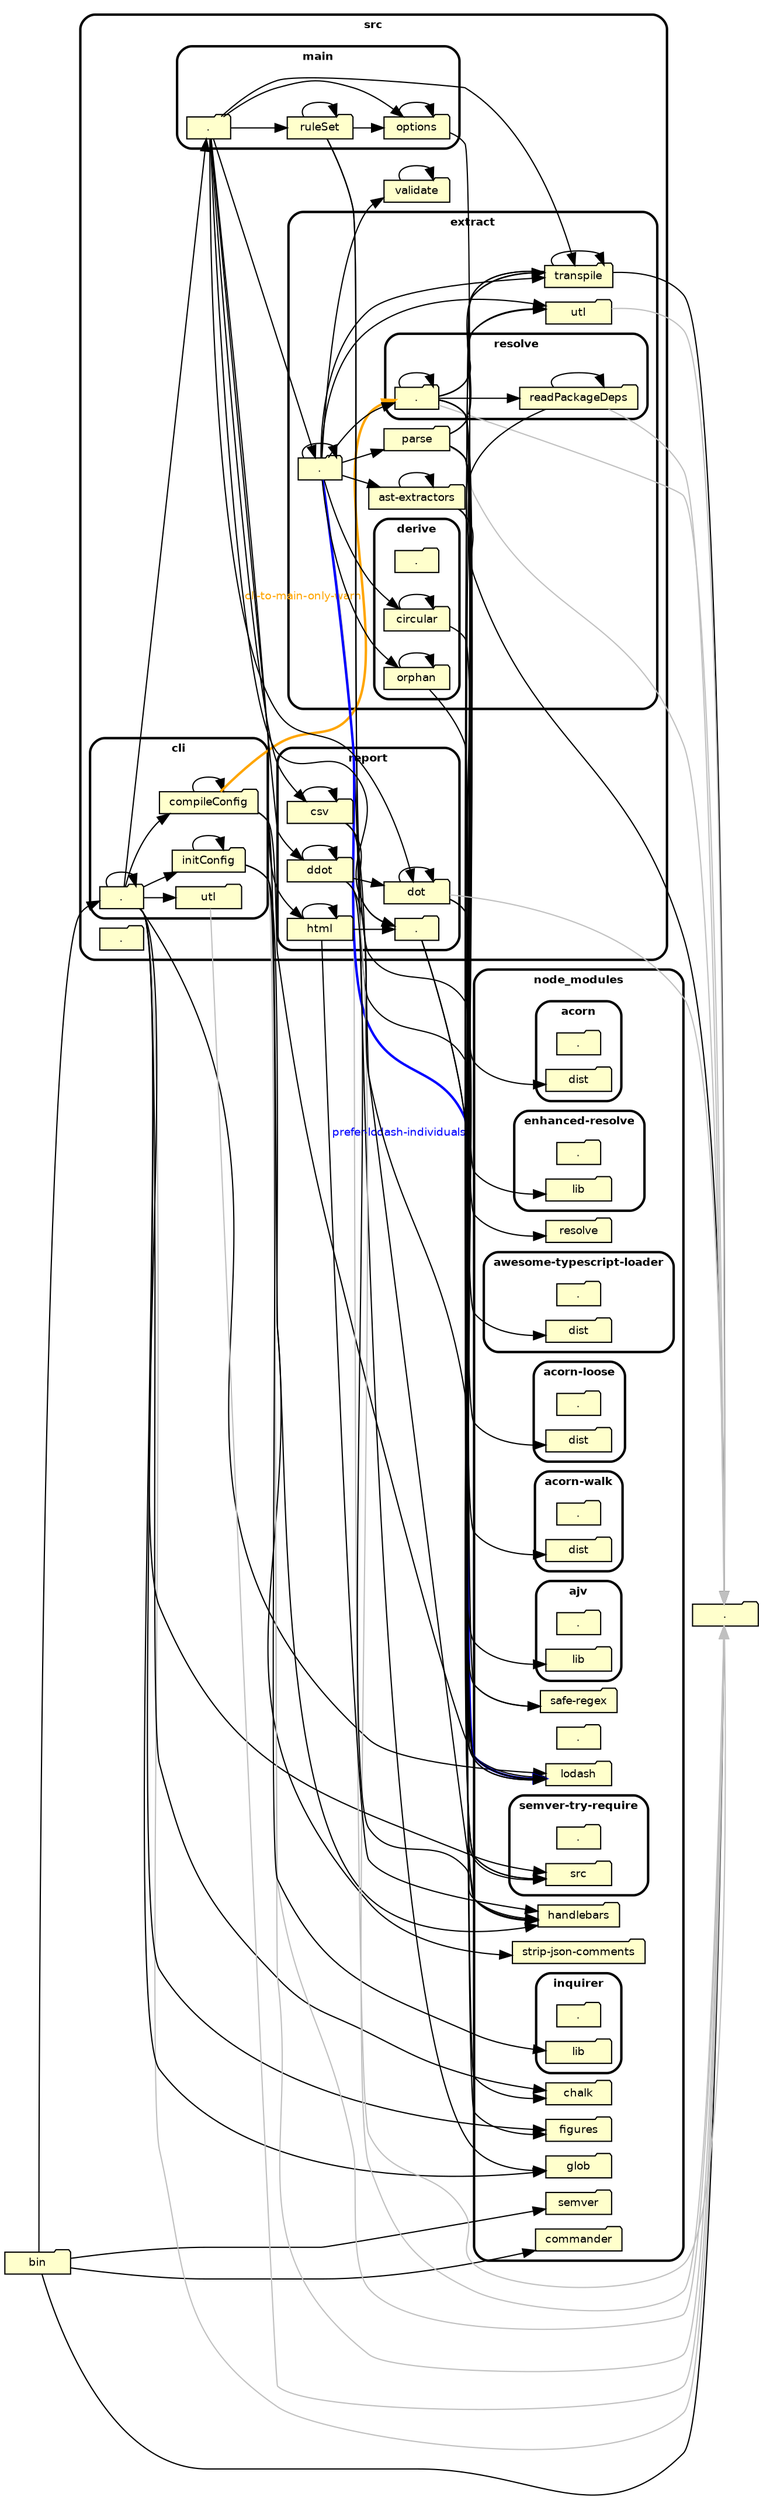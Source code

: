 digraph "dependency-cruiser output"{
    ordering=out
    rankdir=LR
    splines=true
    overlap=true
    nodesep=0.16
    ranksep=0.18
    fontname="Helvetica-bold"
    fontsize=9
    style="rounded,bold"
    compound=true
    node [shape=folder style="rounded, filled" fillcolor="#ffffcc" height=0.2 fontname=Helvetica fontsize=9]
    edge [color=black arrowhead=normal fontname=Helvetica fontsize=9]

    "." [label="." ]
    "bin" [label="bin" ]
    subgraph "cluster_node_modules" {label="node_modules" "node_modules" [label="." width="0.5"] subgraph "cluster_node_modules/acorn-loose" {label="acorn-loose" "node_modules/acorn-loose" [label="." width="0.5"] "node_modules/acorn-loose/dist" [label="dist" shape="folder" ] } }
    subgraph "cluster_node_modules" {label="node_modules" "node_modules" [label="." width="0.5"] subgraph "cluster_node_modules/acorn-walk" {label="acorn-walk" "node_modules/acorn-walk" [label="." width="0.5"] "node_modules/acorn-walk/dist" [label="dist" shape="folder" ] } }
    subgraph "cluster_node_modules" {label="node_modules" "node_modules" [label="." width="0.5"] subgraph "cluster_node_modules/acorn" {label="acorn" "node_modules/acorn" [label="." width="0.5"] "node_modules/acorn/dist" [label="dist" shape="folder" ] } }
    subgraph "cluster_node_modules" {label="node_modules" "node_modules" [label="." width="0.5"] subgraph "cluster_node_modules/ajv" {label="ajv" "node_modules/ajv" [label="." width="0.5"] "node_modules/ajv/lib" [label="lib" shape="folder" ] } }
    subgraph "cluster_node_modules" {label="node_modules" "node_modules" [label="." width="0.5"] subgraph "cluster_node_modules/awesome-typescript-loader" {label="awesome-typescript-loader" "node_modules/awesome-typescript-loader" [label="." width="0.5"] "node_modules/awesome-typescript-loader/dist" [label="dist" shape="folder" ] } }
    subgraph "cluster_node_modules" {label="node_modules" "node_modules" [label="." width="0.5"] "node_modules/chalk" [label="chalk" shape="folder" ] }
    subgraph "cluster_node_modules" {label="node_modules" "node_modules" [label="." width="0.5"] "node_modules/commander" [label="commander" shape="folder" ] }
    subgraph "cluster_node_modules" {label="node_modules" "node_modules" [label="." width="0.5"] subgraph "cluster_node_modules/enhanced-resolve" {label="enhanced-resolve" "node_modules/enhanced-resolve" [label="." width="0.5"] "node_modules/enhanced-resolve/lib" [label="lib" shape="folder" ] } }
    subgraph "cluster_node_modules" {label="node_modules" "node_modules" [label="." width="0.5"] "node_modules/figures" [label="figures" shape="folder" ] }
    subgraph "cluster_node_modules" {label="node_modules" "node_modules" [label="." width="0.5"] "node_modules/glob" [label="glob" shape="folder" ] }
    subgraph "cluster_node_modules" {label="node_modules" "node_modules" [label="." width="0.5"] "node_modules/handlebars" [label="handlebars" shape="folder" ] }
    subgraph "cluster_node_modules" {label="node_modules" "node_modules" [label="." width="0.5"] subgraph "cluster_node_modules/inquirer" {label="inquirer" "node_modules/inquirer" [label="." width="0.5"] "node_modules/inquirer/lib" [label="lib" shape="folder" ] } }
    subgraph "cluster_node_modules" {label="node_modules" "node_modules" [label="." width="0.5"] "node_modules/lodash" [label="lodash" shape="folder" ] }
    subgraph "cluster_node_modules" {label="node_modules" "node_modules" [label="." width="0.5"] "node_modules/resolve" [label="resolve" shape="folder" ] }
    subgraph "cluster_node_modules" {label="node_modules" "node_modules" [label="." width="0.5"] "node_modules/safe-regex" [label="safe-regex" shape="folder" ] }
    subgraph "cluster_node_modules" {label="node_modules" "node_modules" [label="." width="0.5"] "node_modules/semver" [label="semver" shape="folder" ] }
    subgraph "cluster_node_modules" {label="node_modules" "node_modules" [label="." width="0.5"] subgraph "cluster_node_modules/semver-try-require" {label="semver-try-require" "node_modules/semver-try-require" [label="." width="0.5"] "node_modules/semver-try-require/src" [label="src" shape="folder" ] } }
    subgraph "cluster_node_modules" {label="node_modules" "node_modules" [label="." width="0.5"] "node_modules/strip-json-comments" [label="strip-json-comments" shape="folder" ] }
    subgraph "cluster_src" {label="src" "src" [label="." width="0.5"] "src/cli" [label="cli" ] }
    subgraph "cluster_src" {label="src" "src" [label="." width="0.5"] subgraph "cluster_src/cli" {label="cli" "src/cli" [label="." width="0.5"] "src/cli/compileConfig" [label="compileConfig" ] } }
    subgraph "cluster_src" {label="src" "src" [label="." width="0.5"] subgraph "cluster_src/cli" {label="cli" "src/cli" [label="." width="0.5"] "src/cli/initConfig" [label="initConfig" ] } }
    subgraph "cluster_src" {label="src" "src" [label="." width="0.5"] subgraph "cluster_src/cli" {label="cli" "src/cli" [label="." width="0.5"] "src/cli/utl" [label="utl" ] } }
    subgraph "cluster_src" {label="src" "src" [label="." width="0.5"] "src/extract" [label="extract" ] }
    subgraph "cluster_src" {label="src" "src" [label="." width="0.5"] subgraph "cluster_src/extract" {label="extract" "src/extract" [label="." width="0.5"] "src/extract/ast-extractors" [label="ast-extractors" ] } }
    subgraph "cluster_src" {label="src" "src" [label="." width="0.5"] subgraph "cluster_src/extract" {label="extract" "src/extract" [label="." width="0.5"] subgraph "cluster_src/extract/derive" {label="derive" "src/extract/derive" [label="." width="0.5"] "src/extract/derive/circular" [label="circular" ] } } }
    subgraph "cluster_src" {label="src" "src" [label="." width="0.5"] subgraph "cluster_src/extract" {label="extract" "src/extract" [label="." width="0.5"] subgraph "cluster_src/extract/derive" {label="derive" "src/extract/derive" [label="." width="0.5"] "src/extract/derive/orphan" [label="orphan" ] } } }
    subgraph "cluster_src" {label="src" "src" [label="." width="0.5"] subgraph "cluster_src/extract" {label="extract" "src/extract" [label="." width="0.5"] "src/extract/parse" [label="parse" ] } }
    subgraph "cluster_src" {label="src" "src" [label="." width="0.5"] subgraph "cluster_src/extract" {label="extract" "src/extract" [label="." width="0.5"] "src/extract/resolve" [label="resolve" ] } }
    subgraph "cluster_src" {label="src" "src" [label="." width="0.5"] subgraph "cluster_src/extract" {label="extract" "src/extract" [label="." width="0.5"] subgraph "cluster_src/extract/resolve" {label="resolve" "src/extract/resolve" [label="." width="0.5"] "src/extract/resolve/readPackageDeps" [label="readPackageDeps" ] } } }
    subgraph "cluster_src" {label="src" "src" [label="." width="0.5"] subgraph "cluster_src/extract" {label="extract" "src/extract" [label="." width="0.5"] "src/extract/transpile" [label="transpile" ] } }
    subgraph "cluster_src" {label="src" "src" [label="." width="0.5"] subgraph "cluster_src/extract" {label="extract" "src/extract" [label="." width="0.5"] "src/extract/utl" [label="utl" ] } }
    subgraph "cluster_src" {label="src" "src" [label="." width="0.5"] "src/main" [label="main" ] }
    subgraph "cluster_src" {label="src" "src" [label="." width="0.5"] subgraph "cluster_src/main" {label="main" "src/main" [label="." width="0.5"] "src/main/options" [label="options" ] } }
    subgraph "cluster_src" {label="src" "src" [label="." width="0.5"] subgraph "cluster_src/main" {label="main" "src/main" [label="." width="0.5"] "src/main/ruleSet" [label="ruleSet" ] } }
    subgraph "cluster_src" {label="src" "src" [label="." width="0.5"] "src/report" [label="report" ] }
    subgraph "cluster_src" {label="src" "src" [label="." width="0.5"] subgraph "cluster_src/report" {label="report" "src/report" [label="." width="0.5"] "src/report/csv" [label="csv" ] } }
    subgraph "cluster_src" {label="src" "src" [label="." width="0.5"] subgraph "cluster_src/report" {label="report" "src/report" [label="." width="0.5"] "src/report/ddot" [label="ddot" ] } }
    subgraph "cluster_src" {label="src" "src" [label="." width="0.5"] subgraph "cluster_src/report" {label="report" "src/report" [label="." width="0.5"] "src/report/dot" [label="dot" ] } }
    subgraph "cluster_src" {label="src" "src" [label="." width="0.5"] subgraph "cluster_src/report" {label="report" "src/report" [label="." width="0.5"] "src/report/html" [label="html" ] } }
    subgraph "cluster_src" {label="src" "src" [label="." width="0.5"] "src/validate" [label="validate" ] }

    "bin" -> "."
    "bin" -> "src/cli"
    "bin" -> "node_modules/commander"
    "bin" -> "node_modules/semver"
    "src/cli" -> "src/main"
    "src/cli" -> "src/cli"
    "src/cli" -> "src/cli/initConfig"
    "src/cli" -> "src/cli/utl"
    "src/cli" -> "node_modules/glob"
    "src/cli" -> "node_modules/lodash"
    "src/cli" -> "node_modules/chalk"
    "src/cli" -> "node_modules/figures"
    "src/cli" -> "src/cli/compileConfig"
    "src/cli" -> "." [color="grey"]
    "src/cli" -> "node_modules/semver-try-require/src"
    "src/cli/compileConfig" -> "src/extract/resolve" [color="orange" penwidth="2.0" tooltip="cli-to-main-only-warn" fontcolor="orange" xlabel="cli-to-main-only-warn"]
    "src/cli/compileConfig" -> "src/cli/compileConfig"
    "src/cli/compileConfig" -> "." [color="grey"]
    "src/cli/compileConfig" -> "node_modules/lodash"
    "src/cli/compileConfig" -> "node_modules/strip-json-comments"
    "src/cli/initConfig" -> "src/cli/initConfig"
    "src/cli/initConfig" -> "." [color="grey"]
    "src/cli/initConfig" -> "node_modules/handlebars"
    "src/cli/initConfig" -> "node_modules/inquirer/lib"
    "src/cli/utl" -> "." [color="grey"]
    "src/extract" -> "src/extract"
    "src/extract" -> "src/extract/derive/circular"
    "src/extract" -> "src/extract/derive/orphan"
    "src/extract" -> "src/extract/utl"
    "src/extract" -> "node_modules/lodash" [color="blue" penwidth="2.0" tooltip="prefer-lodash-individuals" fontcolor="blue" xlabel="prefer-lodash-individuals"]
    "src/extract" -> "src/validate"
    "src/extract" -> "src/extract/ast-extractors"
    "src/extract" -> "src/extract/parse"
    "src/extract" -> "src/extract/resolve"
    "src/extract" -> "." [color="grey"]
    "src/extract" -> "src/extract/transpile"
    "src/extract" -> "node_modules/glob"
    "src/extract/ast-extractors" -> "src/extract/ast-extractors"
    "src/extract/ast-extractors" -> "node_modules/acorn-walk/dist"
    "src/extract/ast-extractors" -> "."
    "src/extract/ast-extractors" -> "node_modules/semver-try-require/src"
    "src/extract/derive/circular" -> "src/extract/derive/circular"
    "src/extract/derive/circular" -> "node_modules/lodash"
    "src/extract/derive/orphan" -> "src/extract/derive/orphan"
    "src/extract/derive/orphan" -> "node_modules/lodash"
    "src/extract/parse" -> "src/extract/transpile"
    "src/extract/parse" -> "src/extract/utl"
    "src/extract/parse" -> "node_modules/acorn/dist"
    "src/extract/parse" -> "node_modules/acorn-loose/dist"
    "src/extract/parse" -> "." [color="grey"]
    "src/extract/parse" -> "node_modules/lodash"
    "src/extract/parse" -> "node_modules/semver-try-require/src"
    "src/extract/resolve" -> "src/extract/utl"
    "src/extract/resolve" -> "src/extract/resolve"
    "src/extract/resolve" -> "." [color="grey"]
    "src/extract/resolve" -> "src/extract/resolve/readPackageDeps"
    "src/extract/resolve" -> "node_modules/lodash"
    "src/extract/resolve" -> "node_modules/resolve"
    "src/extract/resolve" -> "node_modules/enhanced-resolve/lib"
    "src/extract/resolve" -> "src/extract/transpile"
    "src/extract/resolve" -> "node_modules/awesome-typescript-loader/dist"
    "src/extract/resolve/readPackageDeps" -> "src/extract/resolve/readPackageDeps"
    "src/extract/resolve/readPackageDeps" -> "." [color="grey"]
    "src/extract/resolve/readPackageDeps" -> "node_modules/lodash"
    "src/extract/transpile" -> "src/extract/transpile"
    "src/extract/transpile" -> "."
    "src/extract/transpile" -> "node_modules/semver-try-require/src"
    "src/extract/transpile" -> "node_modules/lodash"
    "src/extract/utl" -> "." [color="grey"]
    "src/main" -> "src/extract"
    "src/main" -> "src/extract/transpile"
    "src/main" -> "src/report/csv"
    "src/main" -> "src/report/ddot"
    "src/main" -> "src/report/dot"
    "src/main" -> "src/report"
    "src/main" -> "src/report/html"
    "src/main" -> "src/main/options"
    "src/main" -> "src/main/ruleSet"
    "src/main/options" -> "src/main/options"
    "src/main/options" -> "node_modules/safe-regex"
    "src/main/ruleSet" -> "src/main/options"
    "src/main/ruleSet" -> "src/main/ruleSet"
    "src/main/ruleSet" -> "node_modules/ajv/lib"
    "src/main/ruleSet" -> "node_modules/safe-regex"
    "src/report" -> "node_modules/chalk"
    "src/report" -> "node_modules/figures"
    "src/report/csv" -> "src/report"
    "src/report/csv" -> "src/report/csv"
    "src/report/csv" -> "node_modules/handlebars"
    "src/report/ddot" -> "src/report/dot"
    "src/report/ddot" -> "src/report/ddot"
    "src/report/ddot" -> "node_modules/handlebars"
    "src/report/ddot" -> "node_modules/lodash"
    "src/report/ddot" -> "." [color="grey"]
    "src/report/dot" -> "src/report/dot"
    "src/report/dot" -> "node_modules/lodash"
    "src/report/dot" -> "node_modules/handlebars"
    "src/report/dot" -> "." [color="grey"]
    "src/report/html" -> "src/report"
    "src/report/html" -> "src/report/html"
    "src/report/html" -> "node_modules/handlebars"
    "src/validate" -> "src/validate"
}
